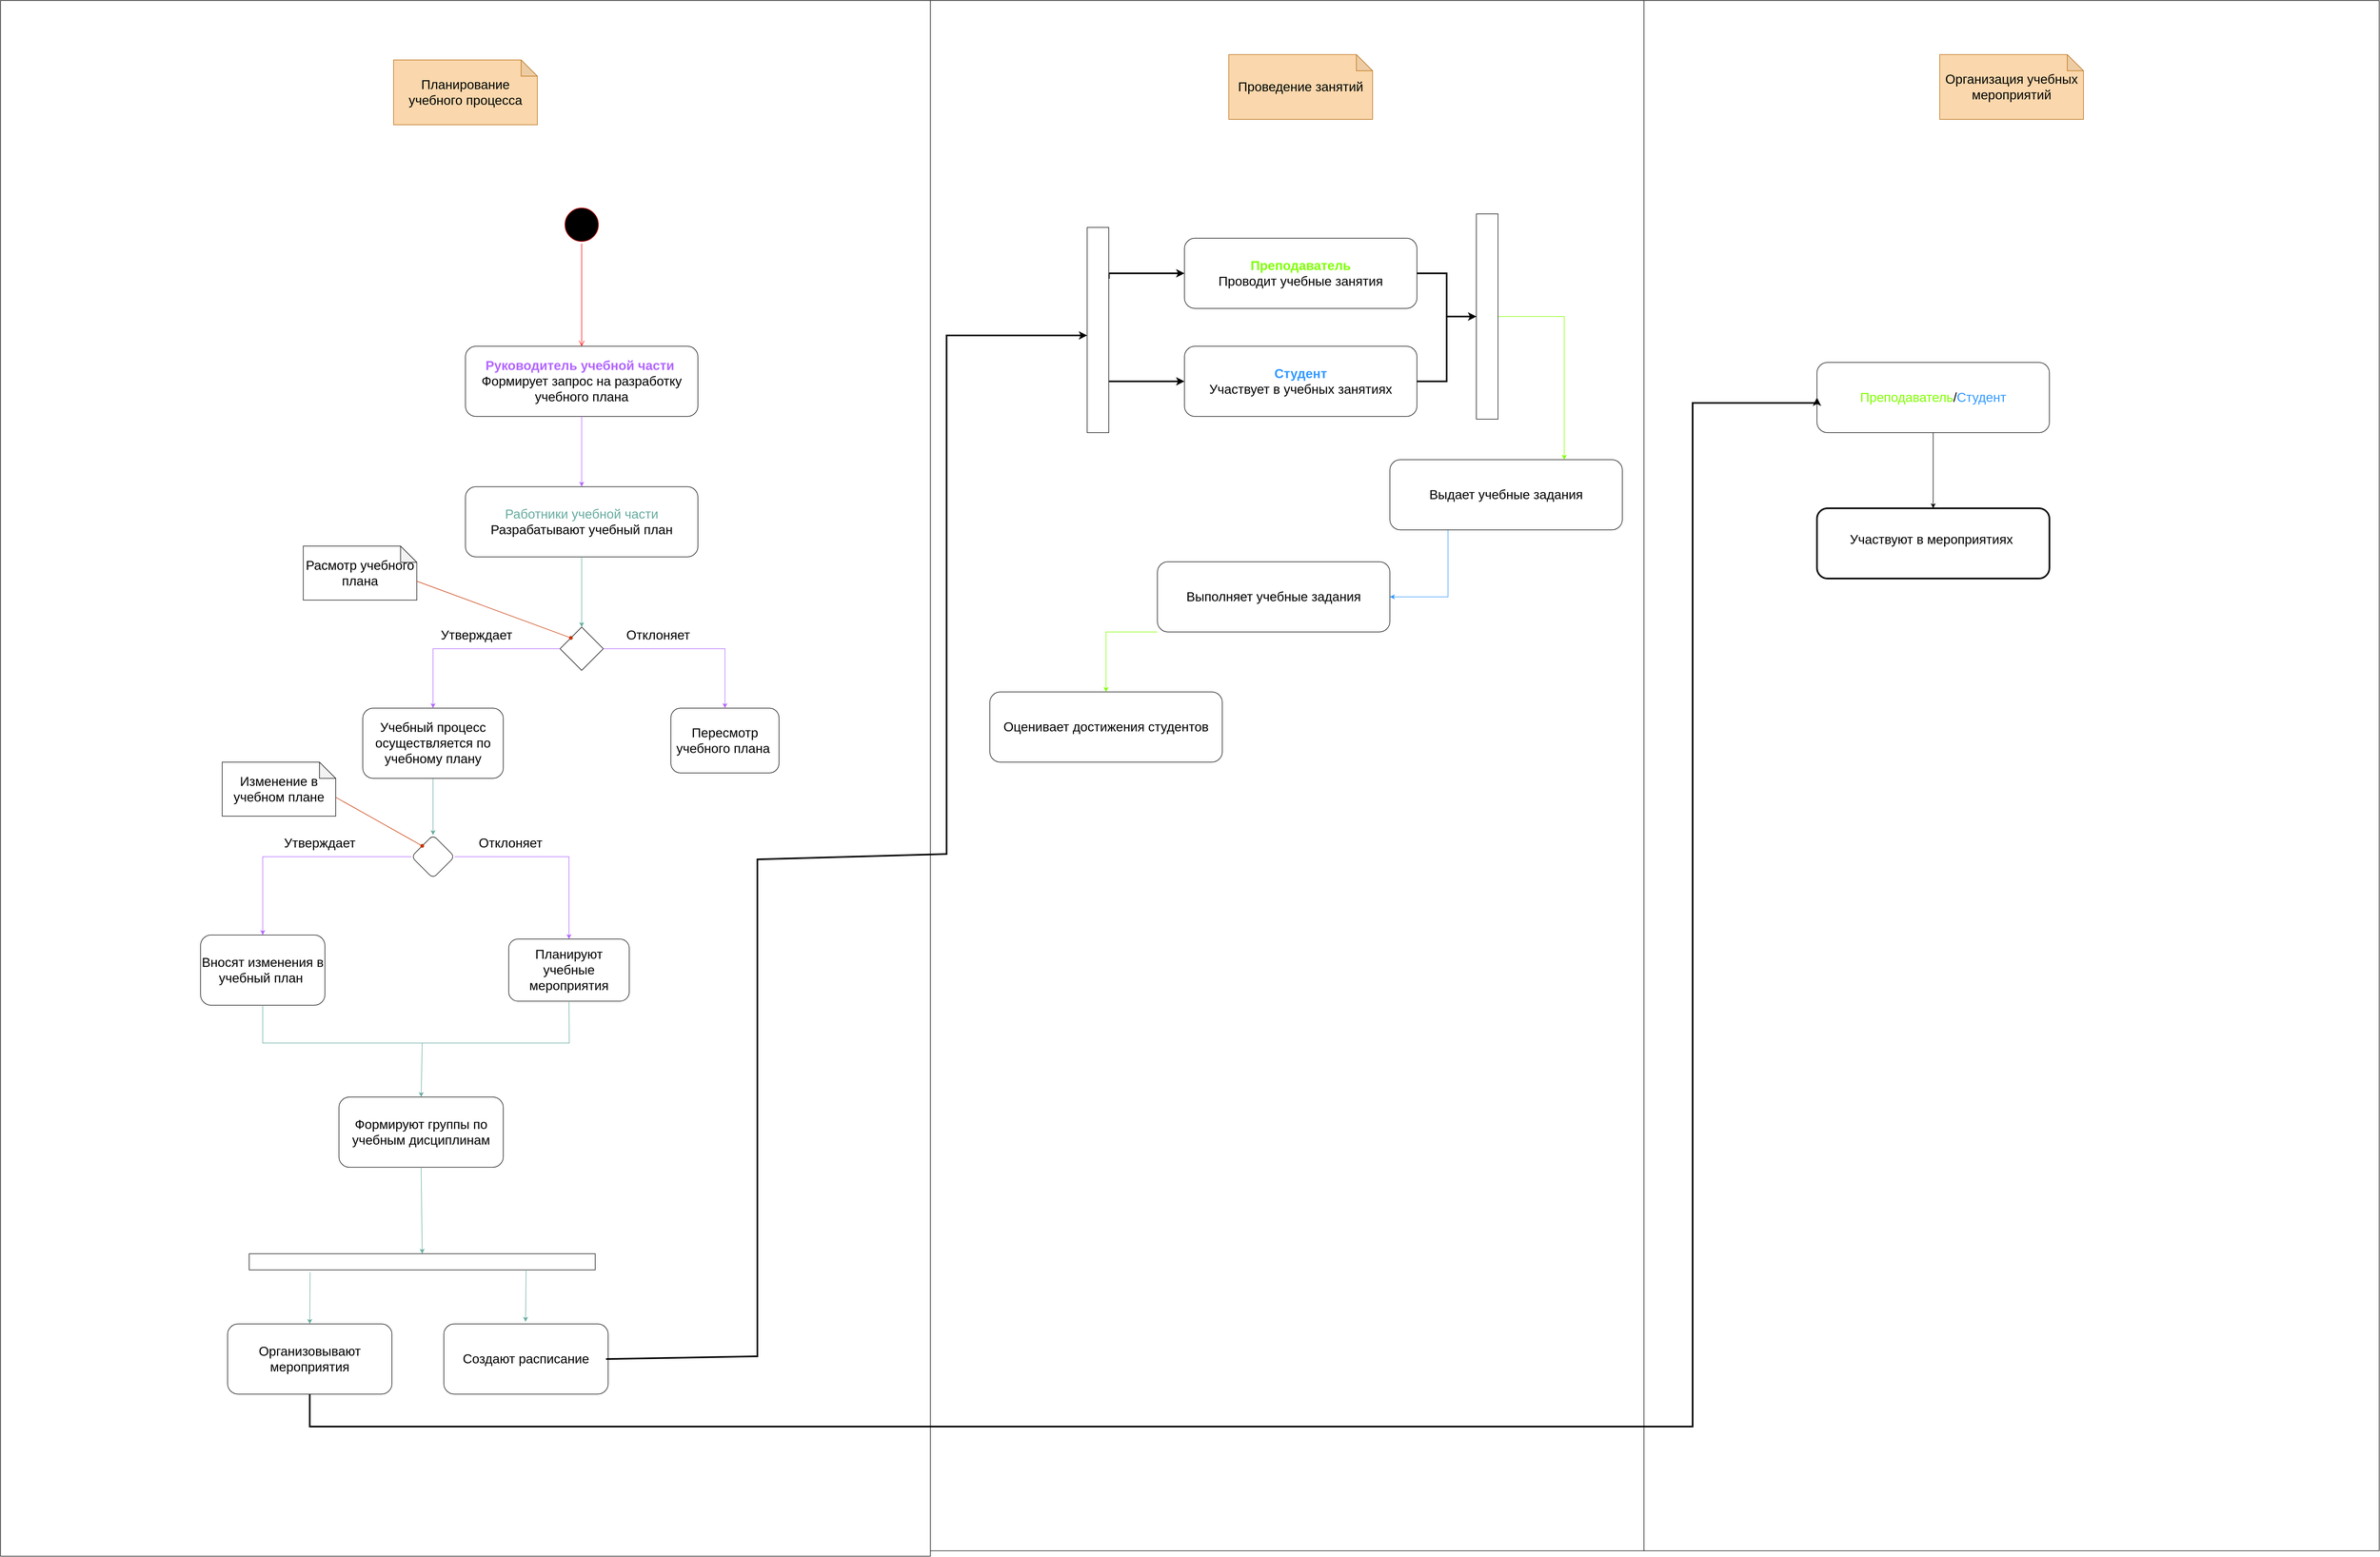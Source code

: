 <mxfile version="24.2.5" type="device">
  <diagram name="Страница — 1" id="ELRn_xqvoHpOuhSpKJmg">
    <mxGraphModel dx="6287" dy="3000" grid="1" gridSize="10" guides="1" tooltips="1" connect="1" arrows="1" fold="1" page="1" pageScale="1" pageWidth="827" pageHeight="1169" math="0" shadow="0">
      <root>
        <mxCell id="0" />
        <mxCell id="1" parent="0" />
        <mxCell id="UFnWYVDMRulUIlJk4wfB-2" value="" style="rounded=0;whiteSpace=wrap;html=1;movable=0;resizable=0;rotatable=0;deletable=0;editable=0;locked=1;connectable=0;" parent="1" vertex="1">
          <mxGeometry x="-770" width="1720" height="2880" as="geometry" />
        </mxCell>
        <mxCell id="UFnWYVDMRulUIlJk4wfB-3" value="" style="rounded=0;whiteSpace=wrap;html=1;movable=0;resizable=0;rotatable=0;deletable=0;editable=0;locked=1;connectable=0;" parent="1" vertex="1">
          <mxGeometry x="950" width="1340" height="2870" as="geometry" />
        </mxCell>
        <mxCell id="UFnWYVDMRulUIlJk4wfB-5" value="" style="rounded=0;whiteSpace=wrap;html=1;movable=0;resizable=0;rotatable=0;deletable=0;editable=0;locked=1;connectable=0;" parent="1" vertex="1">
          <mxGeometry x="2270" width="1360" height="2870" as="geometry" />
        </mxCell>
        <mxCell id="UFnWYVDMRulUIlJk4wfB-10" value="&lt;span style=&quot;font-size: 24px;&quot;&gt;Планирование учебного процесса&lt;/span&gt;" style="shape=note;whiteSpace=wrap;html=1;backgroundOutline=1;darkOpacity=0.05;fillColor=#fad7ac;strokeColor=#b46504;" parent="1" vertex="1">
          <mxGeometry x="-43" y="110" width="266" height="120" as="geometry" />
        </mxCell>
        <mxCell id="UFnWYVDMRulUIlJk4wfB-11" value="&lt;span style=&quot;font-size: 24px;&quot;&gt;Проведение занятий&lt;/span&gt;" style="shape=note;whiteSpace=wrap;html=1;backgroundOutline=1;darkOpacity=0.05;fillColor=#fad7ac;strokeColor=#b46504;" parent="1" vertex="1">
          <mxGeometry x="1502" y="100" width="266" height="120" as="geometry" />
        </mxCell>
        <mxCell id="UFnWYVDMRulUIlJk4wfB-13" value="&lt;span style=&quot;font-size: 24px;&quot;&gt;Организация учебных мероприятий&lt;/span&gt;" style="shape=note;whiteSpace=wrap;html=1;backgroundOutline=1;darkOpacity=0.05;fillColor=#fad7ac;strokeColor=#b46504;" parent="1" vertex="1">
          <mxGeometry x="2817" y="100" width="266" height="120" as="geometry" />
        </mxCell>
        <mxCell id="UFnWYVDMRulUIlJk4wfB-15" value="&lt;font style=&quot;font-size: 24px;&quot;&gt;&lt;b style=&quot;&quot;&gt;&lt;font style=&quot;&quot; color=&quot;#b266ff&quot;&gt;Руководитель учебной части&amp;nbsp;&lt;/font&gt;&lt;/b&gt;&lt;br&gt;Формирует запрос на разработку учебного плана&lt;/font&gt;" style="rounded=1;whiteSpace=wrap;html=1;arcSize=15;" parent="1" vertex="1">
          <mxGeometry x="90" y="640" width="430" height="130" as="geometry" />
        </mxCell>
        <mxCell id="9azp6Vos-KdKZfFoTw1f-62" style="edgeStyle=orthogonalEdgeStyle;rounded=0;orthogonalLoop=1;jettySize=auto;html=1;exitX=1;exitY=0.5;exitDx=0;exitDy=0;entryX=0.5;entryY=1;entryDx=0;entryDy=0;strokeWidth=3;" edge="1" parent="1" source="UFnWYVDMRulUIlJk4wfB-19" target="9azp6Vos-KdKZfFoTw1f-58">
          <mxGeometry relative="1" as="geometry" />
        </mxCell>
        <mxCell id="UFnWYVDMRulUIlJk4wfB-19" value="&lt;font style=&quot;font-size: 24px;&quot;&gt;&lt;b style=&quot;&quot;&gt;&lt;font color=&quot;#80ff00&quot;&gt;Преподаватель&lt;/font&gt;&lt;/b&gt;&lt;br&gt;Проводит учебные занятия&lt;br&gt;&lt;/font&gt;" style="rounded=1;whiteSpace=wrap;html=1;arcSize=15;" parent="1" vertex="1">
          <mxGeometry x="1420" y="440" width="430" height="130" as="geometry" />
        </mxCell>
        <mxCell id="UFnWYVDMRulUIlJk4wfB-21" value="&lt;span style=&quot;font-size: 24px;&quot;&gt;Оценивает достижения студентов&lt;/span&gt;" style="rounded=1;whiteSpace=wrap;html=1;" parent="1" vertex="1">
          <mxGeometry x="1060" y="1280" width="430" height="130" as="geometry" />
        </mxCell>
        <mxCell id="9azp6Vos-KdKZfFoTw1f-57" style="edgeStyle=orthogonalEdgeStyle;rounded=0;orthogonalLoop=1;jettySize=auto;html=1;exitX=0.25;exitY=1;exitDx=0;exitDy=0;entryX=1;entryY=0.5;entryDx=0;entryDy=0;strokeColor=#3399FF;" edge="1" parent="1" source="UFnWYVDMRulUIlJk4wfB-22" target="UFnWYVDMRulUIlJk4wfB-24">
          <mxGeometry relative="1" as="geometry" />
        </mxCell>
        <mxCell id="UFnWYVDMRulUIlJk4wfB-22" value="&lt;span style=&quot;font-size: 24px;&quot;&gt;Выдает учебные задания&lt;/span&gt;" style="rounded=1;whiteSpace=wrap;html=1;" parent="1" vertex="1">
          <mxGeometry x="1800" y="850" width="430" height="130" as="geometry" />
        </mxCell>
        <mxCell id="9azp6Vos-KdKZfFoTw1f-64" style="edgeStyle=orthogonalEdgeStyle;rounded=0;orthogonalLoop=1;jettySize=auto;html=1;exitX=1;exitY=0.5;exitDx=0;exitDy=0;entryX=0.5;entryY=1;entryDx=0;entryDy=0;strokeWidth=3;" edge="1" parent="1" source="UFnWYVDMRulUIlJk4wfB-23" target="9azp6Vos-KdKZfFoTw1f-58">
          <mxGeometry relative="1" as="geometry" />
        </mxCell>
        <mxCell id="UFnWYVDMRulUIlJk4wfB-23" value="&lt;font style=&quot;font-size: 24px;&quot;&gt;&lt;b style=&quot;&quot;&gt;&lt;font color=&quot;#3399ff&quot;&gt;Студент&lt;/font&gt;&lt;/b&gt;&lt;br&gt;Участвует в учебных занятиях&lt;/font&gt;" style="rounded=1;whiteSpace=wrap;html=1;arcSize=15;" parent="1" vertex="1">
          <mxGeometry x="1420" y="640" width="430" height="130" as="geometry" />
        </mxCell>
        <mxCell id="9azp6Vos-KdKZfFoTw1f-65" style="edgeStyle=orthogonalEdgeStyle;rounded=0;orthogonalLoop=1;jettySize=auto;html=1;exitX=0;exitY=1;exitDx=0;exitDy=0;entryX=0.5;entryY=0;entryDx=0;entryDy=0;strokeColor=#80FF00;" edge="1" parent="1" source="UFnWYVDMRulUIlJk4wfB-24" target="UFnWYVDMRulUIlJk4wfB-21">
          <mxGeometry relative="1" as="geometry">
            <Array as="points">
              <mxPoint x="1275" y="1169" />
            </Array>
          </mxGeometry>
        </mxCell>
        <mxCell id="UFnWYVDMRulUIlJk4wfB-24" value="&lt;span style=&quot;font-size: 24px;&quot;&gt;Выполняет учебные задания&lt;/span&gt;" style="rounded=1;whiteSpace=wrap;html=1;" parent="1" vertex="1">
          <mxGeometry x="1370" y="1039" width="430" height="130" as="geometry" />
        </mxCell>
        <mxCell id="9azp6Vos-KdKZfFoTw1f-70" style="edgeStyle=orthogonalEdgeStyle;rounded=0;orthogonalLoop=1;jettySize=auto;html=1;exitX=0.5;exitY=1;exitDx=0;exitDy=0;entryX=0.5;entryY=0;entryDx=0;entryDy=0;" edge="1" parent="1" source="UFnWYVDMRulUIlJk4wfB-29" target="9azp6Vos-KdKZfFoTw1f-69">
          <mxGeometry relative="1" as="geometry" />
        </mxCell>
        <mxCell id="UFnWYVDMRulUIlJk4wfB-29" value="&lt;div&gt;&lt;span style=&quot;font-size: 24px;&quot;&gt;&lt;font color=&quot;#80ff00&quot;&gt;Преподаватель&lt;/font&gt;/&lt;font color=&quot;#3399ff&quot;&gt;Студент&lt;/font&gt;&lt;/span&gt;&lt;/div&gt;" style="rounded=1;whiteSpace=wrap;html=1;" parent="1" vertex="1">
          <mxGeometry x="2590" y="670" width="430" height="130" as="geometry" />
        </mxCell>
        <mxCell id="UFnWYVDMRulUIlJk4wfB-32" value="" style="endArrow=classic;html=1;rounded=0;exitX=0.5;exitY=1;exitDx=0;exitDy=0;entryX=0.5;entryY=0;entryDx=0;entryDy=0;strokeColor=#B266FF;" parent="1" source="UFnWYVDMRulUIlJk4wfB-15" target="9azp6Vos-KdKZfFoTw1f-1" edge="1">
          <mxGeometry width="50" height="50" relative="1" as="geometry">
            <mxPoint x="950" y="1250" as="sourcePoint" />
            <mxPoint x="305" y="860" as="targetPoint" />
          </mxGeometry>
        </mxCell>
        <mxCell id="UFnWYVDMRulUIlJk4wfB-34" value="" style="rhombus;whiteSpace=wrap;html=1;" parent="1" vertex="1">
          <mxGeometry x="265" y="1160" width="80" height="80" as="geometry" />
        </mxCell>
        <mxCell id="9azp6Vos-KdKZfFoTw1f-1" value="&lt;span style=&quot;font-size: 24px;&quot;&gt;&lt;font color=&quot;#67ab9f&quot;&gt;Работники учебной части&lt;/font&gt;&lt;/span&gt;&lt;div style=&quot;font-size: 24px;&quot;&gt;Разрабатывают учебный план&lt;/div&gt;" style="rounded=1;whiteSpace=wrap;html=1;" vertex="1" parent="1">
          <mxGeometry x="90" y="900" width="430" height="130" as="geometry" />
        </mxCell>
        <mxCell id="9azp6Vos-KdKZfFoTw1f-2" value="" style="endArrow=classic;html=1;rounded=0;exitX=0.5;exitY=1;exitDx=0;exitDy=0;entryX=0.5;entryY=0;entryDx=0;entryDy=0;strokeColor=#67AB9F;" edge="1" parent="1" source="9azp6Vos-KdKZfFoTw1f-1" target="UFnWYVDMRulUIlJk4wfB-34">
          <mxGeometry width="50" height="50" relative="1" as="geometry">
            <mxPoint x="250" y="1220" as="sourcePoint" />
            <mxPoint x="320" y="1150" as="targetPoint" />
          </mxGeometry>
        </mxCell>
        <mxCell id="9azp6Vos-KdKZfFoTw1f-16" value="" style="edgeStyle=orthogonalEdgeStyle;rounded=0;orthogonalLoop=1;jettySize=auto;html=1;strokeColor=#67AB9F;" edge="1" parent="1" source="9azp6Vos-KdKZfFoTw1f-3" target="9azp6Vos-KdKZfFoTw1f-15">
          <mxGeometry relative="1" as="geometry" />
        </mxCell>
        <mxCell id="9azp6Vos-KdKZfFoTw1f-3" value="&lt;font style=&quot;font-size: 24px;&quot;&gt;Учебный процесс осуществляется по учебному плану&lt;/font&gt;" style="rounded=1;whiteSpace=wrap;html=1;" vertex="1" parent="1">
          <mxGeometry x="-100" y="1310" width="260" height="130" as="geometry" />
        </mxCell>
        <mxCell id="9azp6Vos-KdKZfFoTw1f-4" value="" style="endArrow=classic;html=1;rounded=0;exitX=0;exitY=0.5;exitDx=0;exitDy=0;entryX=0.5;entryY=0;entryDx=0;entryDy=0;strokeColor=#B266FF;" edge="1" parent="1" source="UFnWYVDMRulUIlJk4wfB-34" target="9azp6Vos-KdKZfFoTw1f-3">
          <mxGeometry width="50" height="50" relative="1" as="geometry">
            <mxPoint x="410" y="1060" as="sourcePoint" />
            <mxPoint x="460" y="1010" as="targetPoint" />
            <Array as="points">
              <mxPoint x="30" y="1200" />
            </Array>
          </mxGeometry>
        </mxCell>
        <mxCell id="9azp6Vos-KdKZfFoTw1f-5" value="&lt;font style=&quot;font-size: 24px;&quot;&gt;Утверждает&lt;/font&gt;" style="edgeLabel;html=1;align=center;verticalAlign=middle;resizable=0;points=[];" vertex="1" connectable="0" parent="9azp6Vos-KdKZfFoTw1f-4">
          <mxGeometry x="-0.257" y="8" relative="1" as="geometry">
            <mxPoint x="-27" y="-33" as="offset" />
          </mxGeometry>
        </mxCell>
        <mxCell id="9azp6Vos-KdKZfFoTw1f-6" value="&lt;font style=&quot;font-size: 24px;&quot;&gt;Пересмотр учебного плана&amp;nbsp;&lt;/font&gt;" style="rounded=1;whiteSpace=wrap;html=1;" vertex="1" parent="1">
          <mxGeometry x="470" y="1310" width="200" height="120" as="geometry" />
        </mxCell>
        <mxCell id="9azp6Vos-KdKZfFoTw1f-7" value="" style="endArrow=classic;html=1;rounded=0;entryX=0.5;entryY=0;entryDx=0;entryDy=0;exitX=1;exitY=0.5;exitDx=0;exitDy=0;strokeColor=#B266FF;" edge="1" parent="1" source="UFnWYVDMRulUIlJk4wfB-34" target="9azp6Vos-KdKZfFoTw1f-6">
          <mxGeometry width="50" height="50" relative="1" as="geometry">
            <mxPoint x="410" y="1050" as="sourcePoint" />
            <mxPoint x="460" y="1000" as="targetPoint" />
            <Array as="points">
              <mxPoint x="490" y="1200" />
              <mxPoint x="570" y="1200" />
            </Array>
          </mxGeometry>
        </mxCell>
        <mxCell id="9azp6Vos-KdKZfFoTw1f-8" value="&lt;font style=&quot;font-size: 24px;&quot;&gt;Отклоняет&lt;/font&gt;" style="edgeLabel;html=1;align=center;verticalAlign=middle;resizable=0;points=[];" vertex="1" connectable="0" parent="9azp6Vos-KdKZfFoTw1f-7">
          <mxGeometry x="-0.584" relative="1" as="geometry">
            <mxPoint x="31" y="-25" as="offset" />
          </mxGeometry>
        </mxCell>
        <mxCell id="9azp6Vos-KdKZfFoTw1f-18" value="" style="edgeStyle=orthogonalEdgeStyle;rounded=0;orthogonalLoop=1;jettySize=auto;html=1;strokeColor=#B266FF;" edge="1" parent="1" source="9azp6Vos-KdKZfFoTw1f-15" target="9azp6Vos-KdKZfFoTw1f-17">
          <mxGeometry relative="1" as="geometry" />
        </mxCell>
        <mxCell id="9azp6Vos-KdKZfFoTw1f-19" value="&lt;font style=&quot;font-size: 24px;&quot;&gt;Утверждает&lt;/font&gt;" style="edgeLabel;html=1;align=center;verticalAlign=middle;resizable=0;points=[];" vertex="1" connectable="0" parent="9azp6Vos-KdKZfFoTw1f-18">
          <mxGeometry x="-0.197" relative="1" as="geometry">
            <mxPoint x="-2" y="-25" as="offset" />
          </mxGeometry>
        </mxCell>
        <mxCell id="9azp6Vos-KdKZfFoTw1f-23" value="" style="edgeStyle=orthogonalEdgeStyle;rounded=0;orthogonalLoop=1;jettySize=auto;html=1;strokeColor=#B266FF;" edge="1" parent="1" source="9azp6Vos-KdKZfFoTw1f-15" target="9azp6Vos-KdKZfFoTw1f-22">
          <mxGeometry relative="1" as="geometry" />
        </mxCell>
        <mxCell id="9azp6Vos-KdKZfFoTw1f-25" value="&lt;font style=&quot;font-size: 24px;&quot;&gt;Отклоняет&lt;/font&gt;" style="edgeLabel;html=1;align=center;verticalAlign=middle;resizable=0;points=[];" vertex="1" connectable="0" parent="9azp6Vos-KdKZfFoTw1f-23">
          <mxGeometry x="-0.588" y="-2" relative="1" as="geometry">
            <mxPoint x="28" y="-27" as="offset" />
          </mxGeometry>
        </mxCell>
        <mxCell id="9azp6Vos-KdKZfFoTw1f-15" value="" style="rhombus;whiteSpace=wrap;html=1;rounded=1;" vertex="1" parent="1">
          <mxGeometry x="-10" y="1545" width="80" height="80" as="geometry" />
        </mxCell>
        <mxCell id="9azp6Vos-KdKZfFoTw1f-17" value="&lt;span style=&quot;font-size: 24px;&quot;&gt;Вносят изменения в учебный план&amp;nbsp;&lt;/span&gt;" style="whiteSpace=wrap;html=1;rounded=1;arcSize=15;" vertex="1" parent="1">
          <mxGeometry x="-400" y="1730" width="230" height="130" as="geometry" />
        </mxCell>
        <mxCell id="9azp6Vos-KdKZfFoTw1f-20" value="&lt;font style=&quot;font-size: 24px;&quot;&gt;Изменение в учебном плане&lt;/font&gt;" style="shape=note;whiteSpace=wrap;html=1;backgroundOutline=1;darkOpacity=0.05;" vertex="1" parent="1">
          <mxGeometry x="-360" y="1410" width="210" height="100" as="geometry" />
        </mxCell>
        <mxCell id="9azp6Vos-KdKZfFoTw1f-21" value="" style="endArrow=none;html=1;rounded=0;startArrow=oval;startFill=1;strokeWidth=1;endFill=0;endSize=6;targetPerimeterSpacing=0;exitX=0;exitY=0;exitDx=0;exitDy=0;entryX=0;entryY=0;entryDx=210;entryDy=65;entryPerimeter=0;strokeColor=#C73500;fillColor=#fa6800;" edge="1" parent="1" source="9azp6Vos-KdKZfFoTw1f-15" target="9azp6Vos-KdKZfFoTw1f-20">
          <mxGeometry width="50" height="50" relative="1" as="geometry">
            <mxPoint x="-570" y="1700" as="sourcePoint" />
            <mxPoint x="-520" y="1650" as="targetPoint" />
          </mxGeometry>
        </mxCell>
        <mxCell id="9azp6Vos-KdKZfFoTw1f-22" value="&lt;span style=&quot;font-size: 24px;&quot;&gt;Планируют учебные мероприятия&lt;/span&gt;" style="whiteSpace=wrap;html=1;rounded=1;" vertex="1" parent="1">
          <mxGeometry x="170" y="1737.5" width="223" height="115" as="geometry" />
        </mxCell>
        <mxCell id="9azp6Vos-KdKZfFoTw1f-26" value="&lt;span style=&quot;font-size: 24px;&quot;&gt;Расмотр учебного плана&lt;/span&gt;" style="shape=note;whiteSpace=wrap;html=1;backgroundOutline=1;darkOpacity=0.05;" vertex="1" parent="1">
          <mxGeometry x="-210" y="1010" width="210" height="100" as="geometry" />
        </mxCell>
        <mxCell id="9azp6Vos-KdKZfFoTw1f-27" value="" style="endArrow=none;html=1;rounded=0;startArrow=oval;startFill=1;strokeWidth=1;endFill=0;endSize=6;targetPerimeterSpacing=0;exitX=0;exitY=0;exitDx=0;exitDy=0;entryX=0;entryY=0;entryDx=210;entryDy=65;entryPerimeter=0;strokeColor=#C73500;fillColor=#fa6800;" edge="1" parent="1" source="UFnWYVDMRulUIlJk4wfB-34" target="9azp6Vos-KdKZfFoTw1f-26">
          <mxGeometry width="50" height="50" relative="1" as="geometry">
            <mxPoint x="187" y="1160" as="sourcePoint" />
            <mxPoint x="27" y="1070" as="targetPoint" />
          </mxGeometry>
        </mxCell>
        <mxCell id="9azp6Vos-KdKZfFoTw1f-68" style="edgeStyle=orthogonalEdgeStyle;rounded=0;orthogonalLoop=1;jettySize=auto;html=1;exitX=0.5;exitY=1;exitDx=0;exitDy=0;entryX=0;entryY=0.5;entryDx=0;entryDy=0;strokeWidth=3;" edge="1" parent="1" source="9azp6Vos-KdKZfFoTw1f-28" target="UFnWYVDMRulUIlJk4wfB-29">
          <mxGeometry relative="1" as="geometry">
            <Array as="points">
              <mxPoint x="-198" y="2640" />
              <mxPoint x="2360" y="2640" />
              <mxPoint x="2360" y="745" />
            </Array>
          </mxGeometry>
        </mxCell>
        <mxCell id="9azp6Vos-KdKZfFoTw1f-28" value="&lt;span style=&quot;font-size: 24px;&quot;&gt;Организовывают мероприятия&lt;/span&gt;" style="rounded=1;whiteSpace=wrap;html=1;" vertex="1" parent="1">
          <mxGeometry x="-350" y="2450" width="304" height="130" as="geometry" />
        </mxCell>
        <mxCell id="9azp6Vos-KdKZfFoTw1f-29" value="" style="rounded=0;whiteSpace=wrap;html=1;" vertex="1" parent="1">
          <mxGeometry x="-310" y="2320" width="640" height="30" as="geometry" />
        </mxCell>
        <mxCell id="9azp6Vos-KdKZfFoTw1f-31" value="" style="endArrow=none;html=1;rounded=0;exitX=0.5;exitY=1;exitDx=0;exitDy=0;strokeColor=#67AB9F;" edge="1" parent="1" source="9azp6Vos-KdKZfFoTw1f-17">
          <mxGeometry width="50" height="50" relative="1" as="geometry">
            <mxPoint x="-50" y="1940" as="sourcePoint" />
            <mxPoint x="-30" y="1930" as="targetPoint" />
            <Array as="points">
              <mxPoint x="-285" y="1930" />
            </Array>
          </mxGeometry>
        </mxCell>
        <mxCell id="9azp6Vos-KdKZfFoTw1f-32" value="" style="endArrow=none;html=1;rounded=0;entryX=0.5;entryY=1;entryDx=0;entryDy=0;strokeColor=#67AB9F;" edge="1" parent="1" target="9azp6Vos-KdKZfFoTw1f-22">
          <mxGeometry width="50" height="50" relative="1" as="geometry">
            <mxPoint x="-30" y="1930" as="sourcePoint" />
            <mxPoint x="310" y="1900" as="targetPoint" />
            <Array as="points">
              <mxPoint x="282" y="1930" />
            </Array>
          </mxGeometry>
        </mxCell>
        <mxCell id="9azp6Vos-KdKZfFoTw1f-39" value="&lt;span style=&quot;font-size: 24px;&quot;&gt;Формируют группы по учебным дисциплинам&lt;/span&gt;" style="rounded=1;whiteSpace=wrap;html=1;" vertex="1" parent="1">
          <mxGeometry x="-144" y="2030" width="304" height="130" as="geometry" />
        </mxCell>
        <mxCell id="9azp6Vos-KdKZfFoTw1f-41" value="" style="endArrow=classic;html=1;rounded=0;entryX=0.5;entryY=0;entryDx=0;entryDy=0;strokeColor=#67AB9F;" edge="1" parent="1" target="9azp6Vos-KdKZfFoTw1f-39">
          <mxGeometry width="50" height="50" relative="1" as="geometry">
            <mxPoint x="10" y="1930" as="sourcePoint" />
            <mxPoint x="60" y="1970" as="targetPoint" />
          </mxGeometry>
        </mxCell>
        <mxCell id="9azp6Vos-KdKZfFoTw1f-42" value="" style="endArrow=classic;html=1;rounded=0;exitX=0.5;exitY=1;exitDx=0;exitDy=0;entryX=0.5;entryY=0;entryDx=0;entryDy=0;strokeColor=#67AB9F;" edge="1" parent="1" source="9azp6Vos-KdKZfFoTw1f-39" target="9azp6Vos-KdKZfFoTw1f-29">
          <mxGeometry width="50" height="50" relative="1" as="geometry">
            <mxPoint x="80" y="2300" as="sourcePoint" />
            <mxPoint x="130" y="2250" as="targetPoint" />
          </mxGeometry>
        </mxCell>
        <mxCell id="9azp6Vos-KdKZfFoTw1f-43" value="" style="endArrow=classic;html=1;rounded=0;exitX=0.176;exitY=1.143;exitDx=0;exitDy=0;exitPerimeter=0;entryX=0.5;entryY=0;entryDx=0;entryDy=0;strokeColor=#67AB9F;" edge="1" parent="1" source="9azp6Vos-KdKZfFoTw1f-29" target="9azp6Vos-KdKZfFoTw1f-28">
          <mxGeometry width="50" height="50" relative="1" as="geometry">
            <mxPoint x="-150" y="2520" as="sourcePoint" />
            <mxPoint x="-100" y="2470" as="targetPoint" />
          </mxGeometry>
        </mxCell>
        <mxCell id="9azp6Vos-KdKZfFoTw1f-44" value="&lt;span style=&quot;font-size: 24px;&quot;&gt;Создают расписание&lt;/span&gt;" style="rounded=1;whiteSpace=wrap;html=1;" vertex="1" parent="1">
          <mxGeometry x="50" y="2450" width="304" height="130" as="geometry" />
        </mxCell>
        <mxCell id="9azp6Vos-KdKZfFoTw1f-45" value="" style="endArrow=classic;html=1;rounded=0;exitX=0.176;exitY=1.143;exitDx=0;exitDy=0;exitPerimeter=0;entryX=0.5;entryY=0;entryDx=0;entryDy=0;strokeColor=#67AB9F;" edge="1" parent="1">
          <mxGeometry width="50" height="50" relative="1" as="geometry">
            <mxPoint x="202.17" y="2350" as="sourcePoint" />
            <mxPoint x="201.17" y="2446" as="targetPoint" />
          </mxGeometry>
        </mxCell>
        <mxCell id="9azp6Vos-KdKZfFoTw1f-47" value="" style="endArrow=none;html=1;rounded=0;startArrow=classic;startFill=1;endFill=0;strokeWidth=3;" edge="1" parent="1">
          <mxGeometry width="50" height="50" relative="1" as="geometry">
            <mxPoint x="1240" y="620" as="sourcePoint" />
            <mxPoint x="350" y="2515" as="targetPoint" />
            <Array as="points">
              <mxPoint x="980" y="620" />
              <mxPoint x="980" y="1580" />
              <mxPoint x="630" y="1590" />
              <mxPoint x="630" y="2510" />
            </Array>
          </mxGeometry>
        </mxCell>
        <mxCell id="9azp6Vos-KdKZfFoTw1f-60" style="edgeStyle=orthogonalEdgeStyle;rounded=0;orthogonalLoop=1;jettySize=auto;html=1;exitX=0.25;exitY=0;exitDx=0;exitDy=0;entryX=0;entryY=0.5;entryDx=0;entryDy=0;strokeWidth=3;" edge="1" parent="1" source="9azp6Vos-KdKZfFoTw1f-49" target="UFnWYVDMRulUIlJk4wfB-19">
          <mxGeometry relative="1" as="geometry">
            <Array as="points">
              <mxPoint x="1280" y="505" />
            </Array>
          </mxGeometry>
        </mxCell>
        <mxCell id="9azp6Vos-KdKZfFoTw1f-49" value="" style="rounded=0;whiteSpace=wrap;html=1;rotation=90;" vertex="1" parent="1">
          <mxGeometry x="1070" y="590" width="380" height="40" as="geometry" />
        </mxCell>
        <mxCell id="9azp6Vos-KdKZfFoTw1f-51" value="" style="endArrow=classic;html=1;rounded=0;exitX=0.75;exitY=0;exitDx=0;exitDy=0;entryX=0;entryY=0.5;entryDx=0;entryDy=0;strokeWidth=3;" edge="1" parent="1" source="9azp6Vos-KdKZfFoTw1f-49" target="UFnWYVDMRulUIlJk4wfB-23">
          <mxGeometry width="50" height="50" relative="1" as="geometry">
            <mxPoint x="1320" y="790" as="sourcePoint" />
            <mxPoint x="1370" y="740" as="targetPoint" />
          </mxGeometry>
        </mxCell>
        <mxCell id="9azp6Vos-KdKZfFoTw1f-61" style="edgeStyle=orthogonalEdgeStyle;rounded=0;orthogonalLoop=1;jettySize=auto;html=1;exitX=0.5;exitY=0;exitDx=0;exitDy=0;entryX=0.75;entryY=0;entryDx=0;entryDy=0;strokeColor=#80FF00;" edge="1" parent="1" source="9azp6Vos-KdKZfFoTw1f-58" target="UFnWYVDMRulUIlJk4wfB-22">
          <mxGeometry relative="1" as="geometry" />
        </mxCell>
        <mxCell id="9azp6Vos-KdKZfFoTw1f-58" value="" style="rounded=0;whiteSpace=wrap;html=1;rotation=90;" vertex="1" parent="1">
          <mxGeometry x="1790" y="565" width="380" height="40" as="geometry" />
        </mxCell>
        <mxCell id="9azp6Vos-KdKZfFoTw1f-66" value="" style="ellipse;html=1;shape=startState;fillColor=#000000;strokeColor=#ff0000;" vertex="1" parent="1">
          <mxGeometry x="270" y="380" width="70" height="70" as="geometry" />
        </mxCell>
        <mxCell id="9azp6Vos-KdKZfFoTw1f-67" value="" style="edgeStyle=orthogonalEdgeStyle;html=1;verticalAlign=bottom;endArrow=open;endSize=8;strokeColor=#ff0000;rounded=0;entryX=0.5;entryY=0;entryDx=0;entryDy=0;" edge="1" source="9azp6Vos-KdKZfFoTw1f-66" parent="1" target="UFnWYVDMRulUIlJk4wfB-15">
          <mxGeometry relative="1" as="geometry">
            <mxPoint x="316" y="500" as="targetPoint" />
          </mxGeometry>
        </mxCell>
        <mxCell id="9azp6Vos-KdKZfFoTw1f-69" value="&lt;span style=&quot;font-size: 24px;&quot;&gt;Участвуют в мероприятиях&amp;nbsp;&lt;/span&gt;&lt;div&gt;&lt;br&gt;&lt;/div&gt;" style="rounded=1;whiteSpace=wrap;html=1;strokeWidth=3;" vertex="1" parent="1">
          <mxGeometry x="2590" y="940" width="430" height="130" as="geometry" />
        </mxCell>
      </root>
    </mxGraphModel>
  </diagram>
</mxfile>
